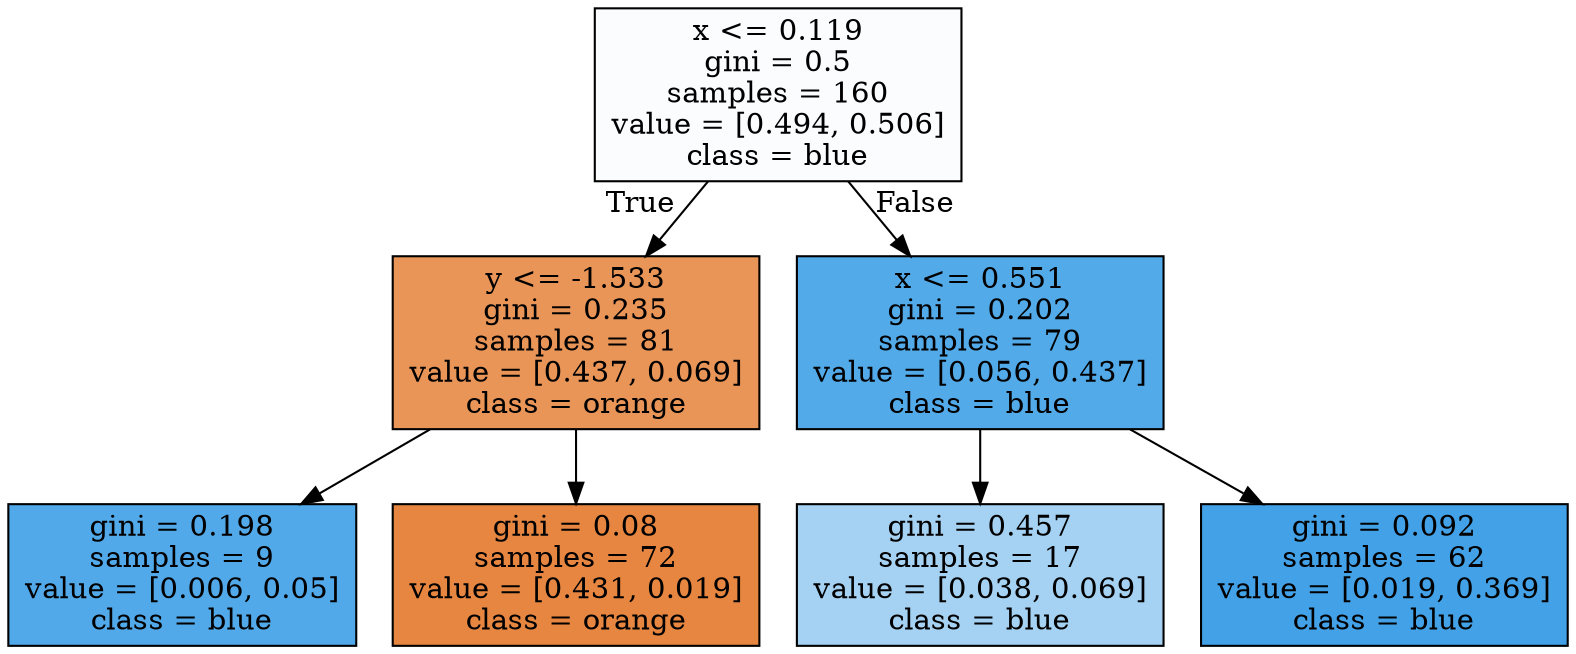 digraph Tree {
node [shape=box, style="filled", color="black"] ;
0 [label="x <= 0.119\ngini = 0.5\nsamples = 160\nvalue = [0.494, 0.506]\nclass = blue", fillcolor="#399de506"] ;
1 [label="y <= -1.533\ngini = 0.235\nsamples = 81\nvalue = [0.437, 0.069]\nclass = orange", fillcolor="#e58139d7"] ;
0 -> 1 [labeldistance=2.5, labelangle=45, headlabel="True"] ;
2 [label="gini = 0.198\nsamples = 9\nvalue = [0.006, 0.05]\nclass = blue", fillcolor="#399de5df"] ;
1 -> 2 ;
3 [label="gini = 0.08\nsamples = 72\nvalue = [0.431, 0.019]\nclass = orange", fillcolor="#e58139f4"] ;
1 -> 3 ;
4 [label="x <= 0.551\ngini = 0.202\nsamples = 79\nvalue = [0.056, 0.437]\nclass = blue", fillcolor="#399de5de"] ;
0 -> 4 [labeldistance=2.5, labelangle=-45, headlabel="False"] ;
5 [label="gini = 0.457\nsamples = 17\nvalue = [0.038, 0.069]\nclass = blue", fillcolor="#399de574"] ;
4 -> 5 ;
6 [label="gini = 0.092\nsamples = 62\nvalue = [0.019, 0.369]\nclass = blue", fillcolor="#399de5f2"] ;
4 -> 6 ;
}